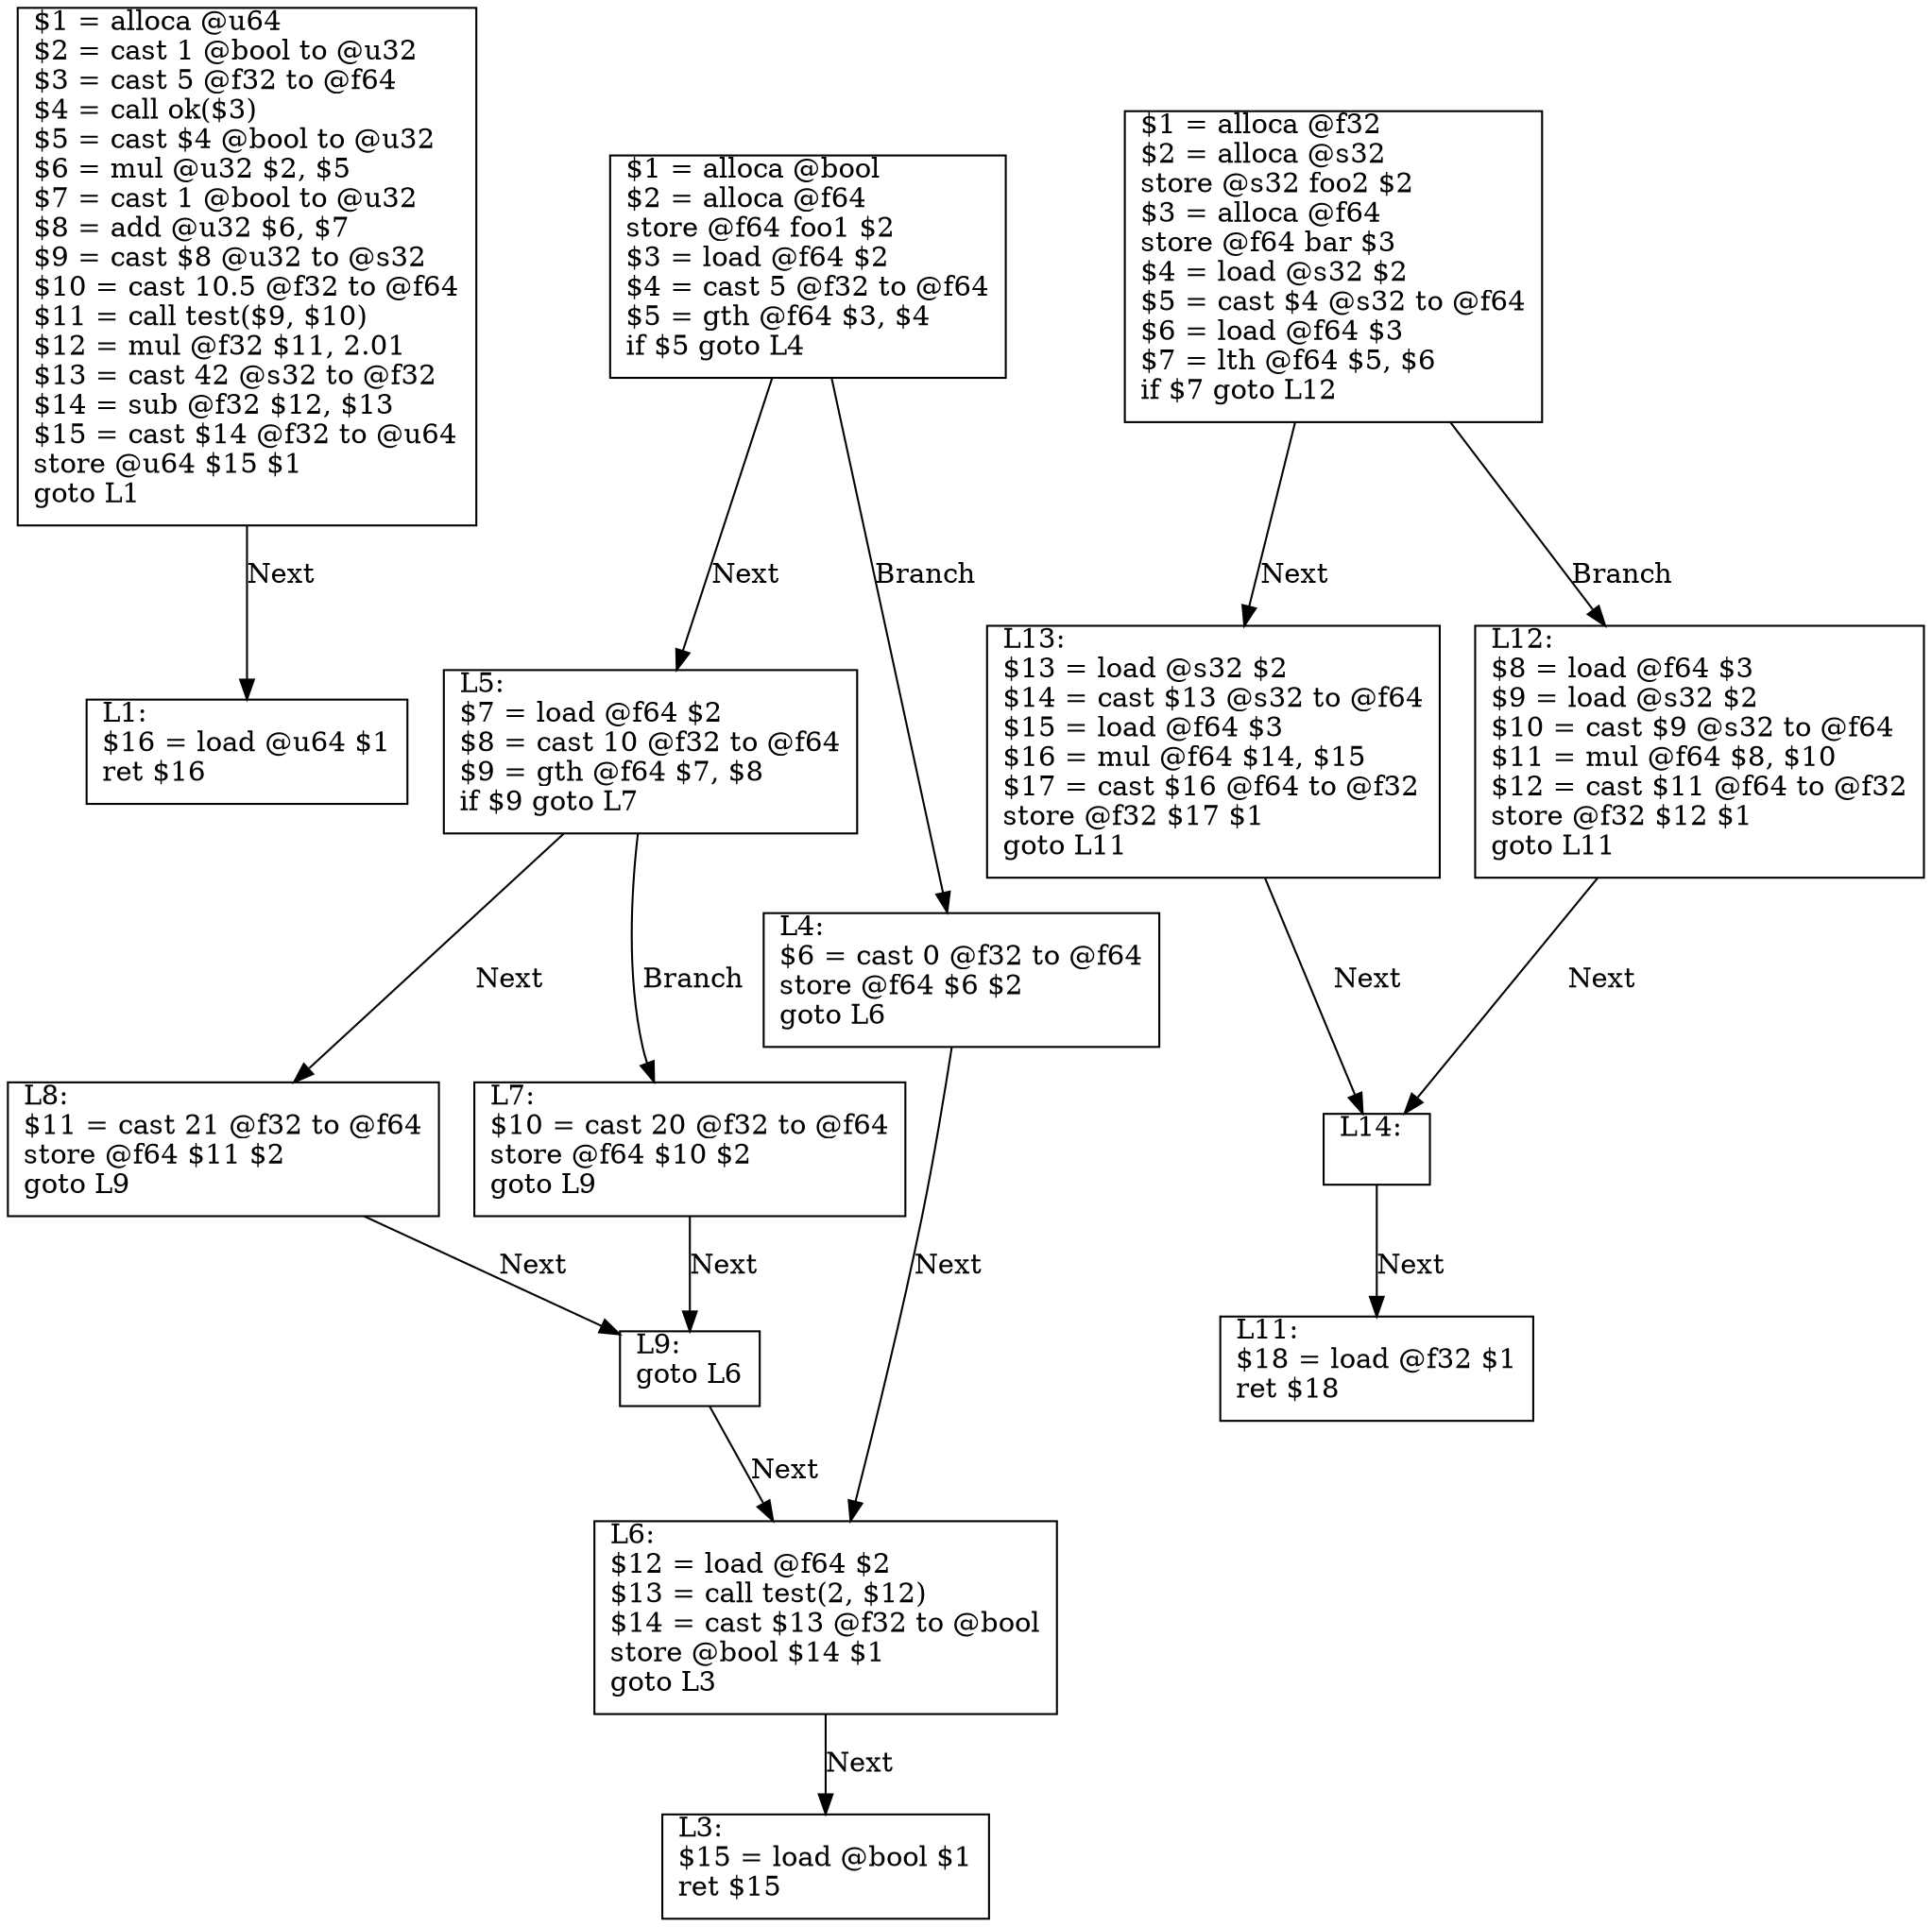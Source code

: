 digraph CFG {
    node [shape=box, labelloc="t", labeljust="l"]
    L0 [label="$1 = alloca @u64\l$2 = cast 1 @bool to @u32\l$3 = cast 5 @f32 to @f64\l$4 = call ok($3)\l$5 = cast $4 @bool to @u32\l$6 = mul @u32 $2, $5\l$7 = cast 1 @bool to @u32\l$8 = add @u32 $6, $7\l$9 = cast $8 @u32 to @s32\l$10 = cast 10.5 @f32 to @f64\l$11 = call test($9, $10)\l$12 = mul @f32 $11, 2.01\l$13 = cast 42 @s32 to @f32\l$14 = sub @f32 $12, $13\l$15 = cast $14 @f32 to @u64\lstore @u64 $15 $1\lgoto L1\l"]
    L0 -> L1 [label="Next"]
    L1 [label="L1:\l$16 = load @u64 $1\lret $16\l"]
    L2 [label="$1 = alloca @bool\l$2 = alloca @f64\lstore @f64 foo1 $2\l$3 = load @f64 $2\l$4 = cast 5 @f32 to @f64\l$5 = gth @f64 $3, $4\lif $5 goto L4\l"]
    L2 -> L5 [label="Next"]
    L2 -> L4 [label="Branch"]
    L4 [label="L4:\l$6 = cast 0 @f32 to @f64\lstore @f64 $6 $2\lgoto L6\l"]
    L4 -> L6 [label="Next"]
    L6 [label="L6:\l$12 = load @f64 $2\l$13 = call test(2, $12)\l$14 = cast $13 @f32 to @bool\lstore @bool $14 $1\lgoto L3\l"]
    L6 -> L3 [label="Next"]
    L5 [label="L5:\l$7 = load @f64 $2\l$8 = cast 10 @f32 to @f64\l$9 = gth @f64 $7, $8\lif $9 goto L7\l"]
    L5 -> L8 [label="Next"]
    L5 -> L7 [label="Branch"]
    L7 [label="L7:\l$10 = cast 20 @f32 to @f64\lstore @f64 $10 $2\lgoto L9\l"]
    L7 -> L9 [label="Next"]
    L9 [label="L9:\lgoto L6\l"]
    L9 -> L6 [label="Next"]
    L8 [label="L8:\l$11 = cast 21 @f32 to @f64\lstore @f64 $11 $2\lgoto L9\l"]
    L8 -> L9 [label="Next"]
    L3 [label="L3:\l$15 = load @bool $1\lret $15\l"]
    L10 [label="$1 = alloca @f32\l$2 = alloca @s32\lstore @s32 foo2 $2\l$3 = alloca @f64\lstore @f64 bar $3\l$4 = load @s32 $2\l$5 = cast $4 @s32 to @f64\l$6 = load @f64 $3\l$7 = lth @f64 $5, $6\lif $7 goto L12\l"]
    L10 -> L13 [label="Next"]
    L10 -> L12 [label="Branch"]
    L12 [label="L12:\l$8 = load @f64 $3\l$9 = load @s32 $2\l$10 = cast $9 @s32 to @f64\l$11 = mul @f64 $8, $10\l$12 = cast $11 @f64 to @f32\lstore @f32 $12 $1\lgoto L11\l"]
    L12 -> L14 [label="Next"]
    L14 [label="L14:\l"]
    L14 -> L11 [label="Next"]
    L13 [label="L13:\l$13 = load @s32 $2\l$14 = cast $13 @s32 to @f64\l$15 = load @f64 $3\l$16 = mul @f64 $14, $15\l$17 = cast $16 @f64 to @f32\lstore @f32 $17 $1\lgoto L11\l"]
    L13 -> L14 [label="Next"]
    L11 [label="L11:\l$18 = load @f32 $1\lret $18\l"]
}